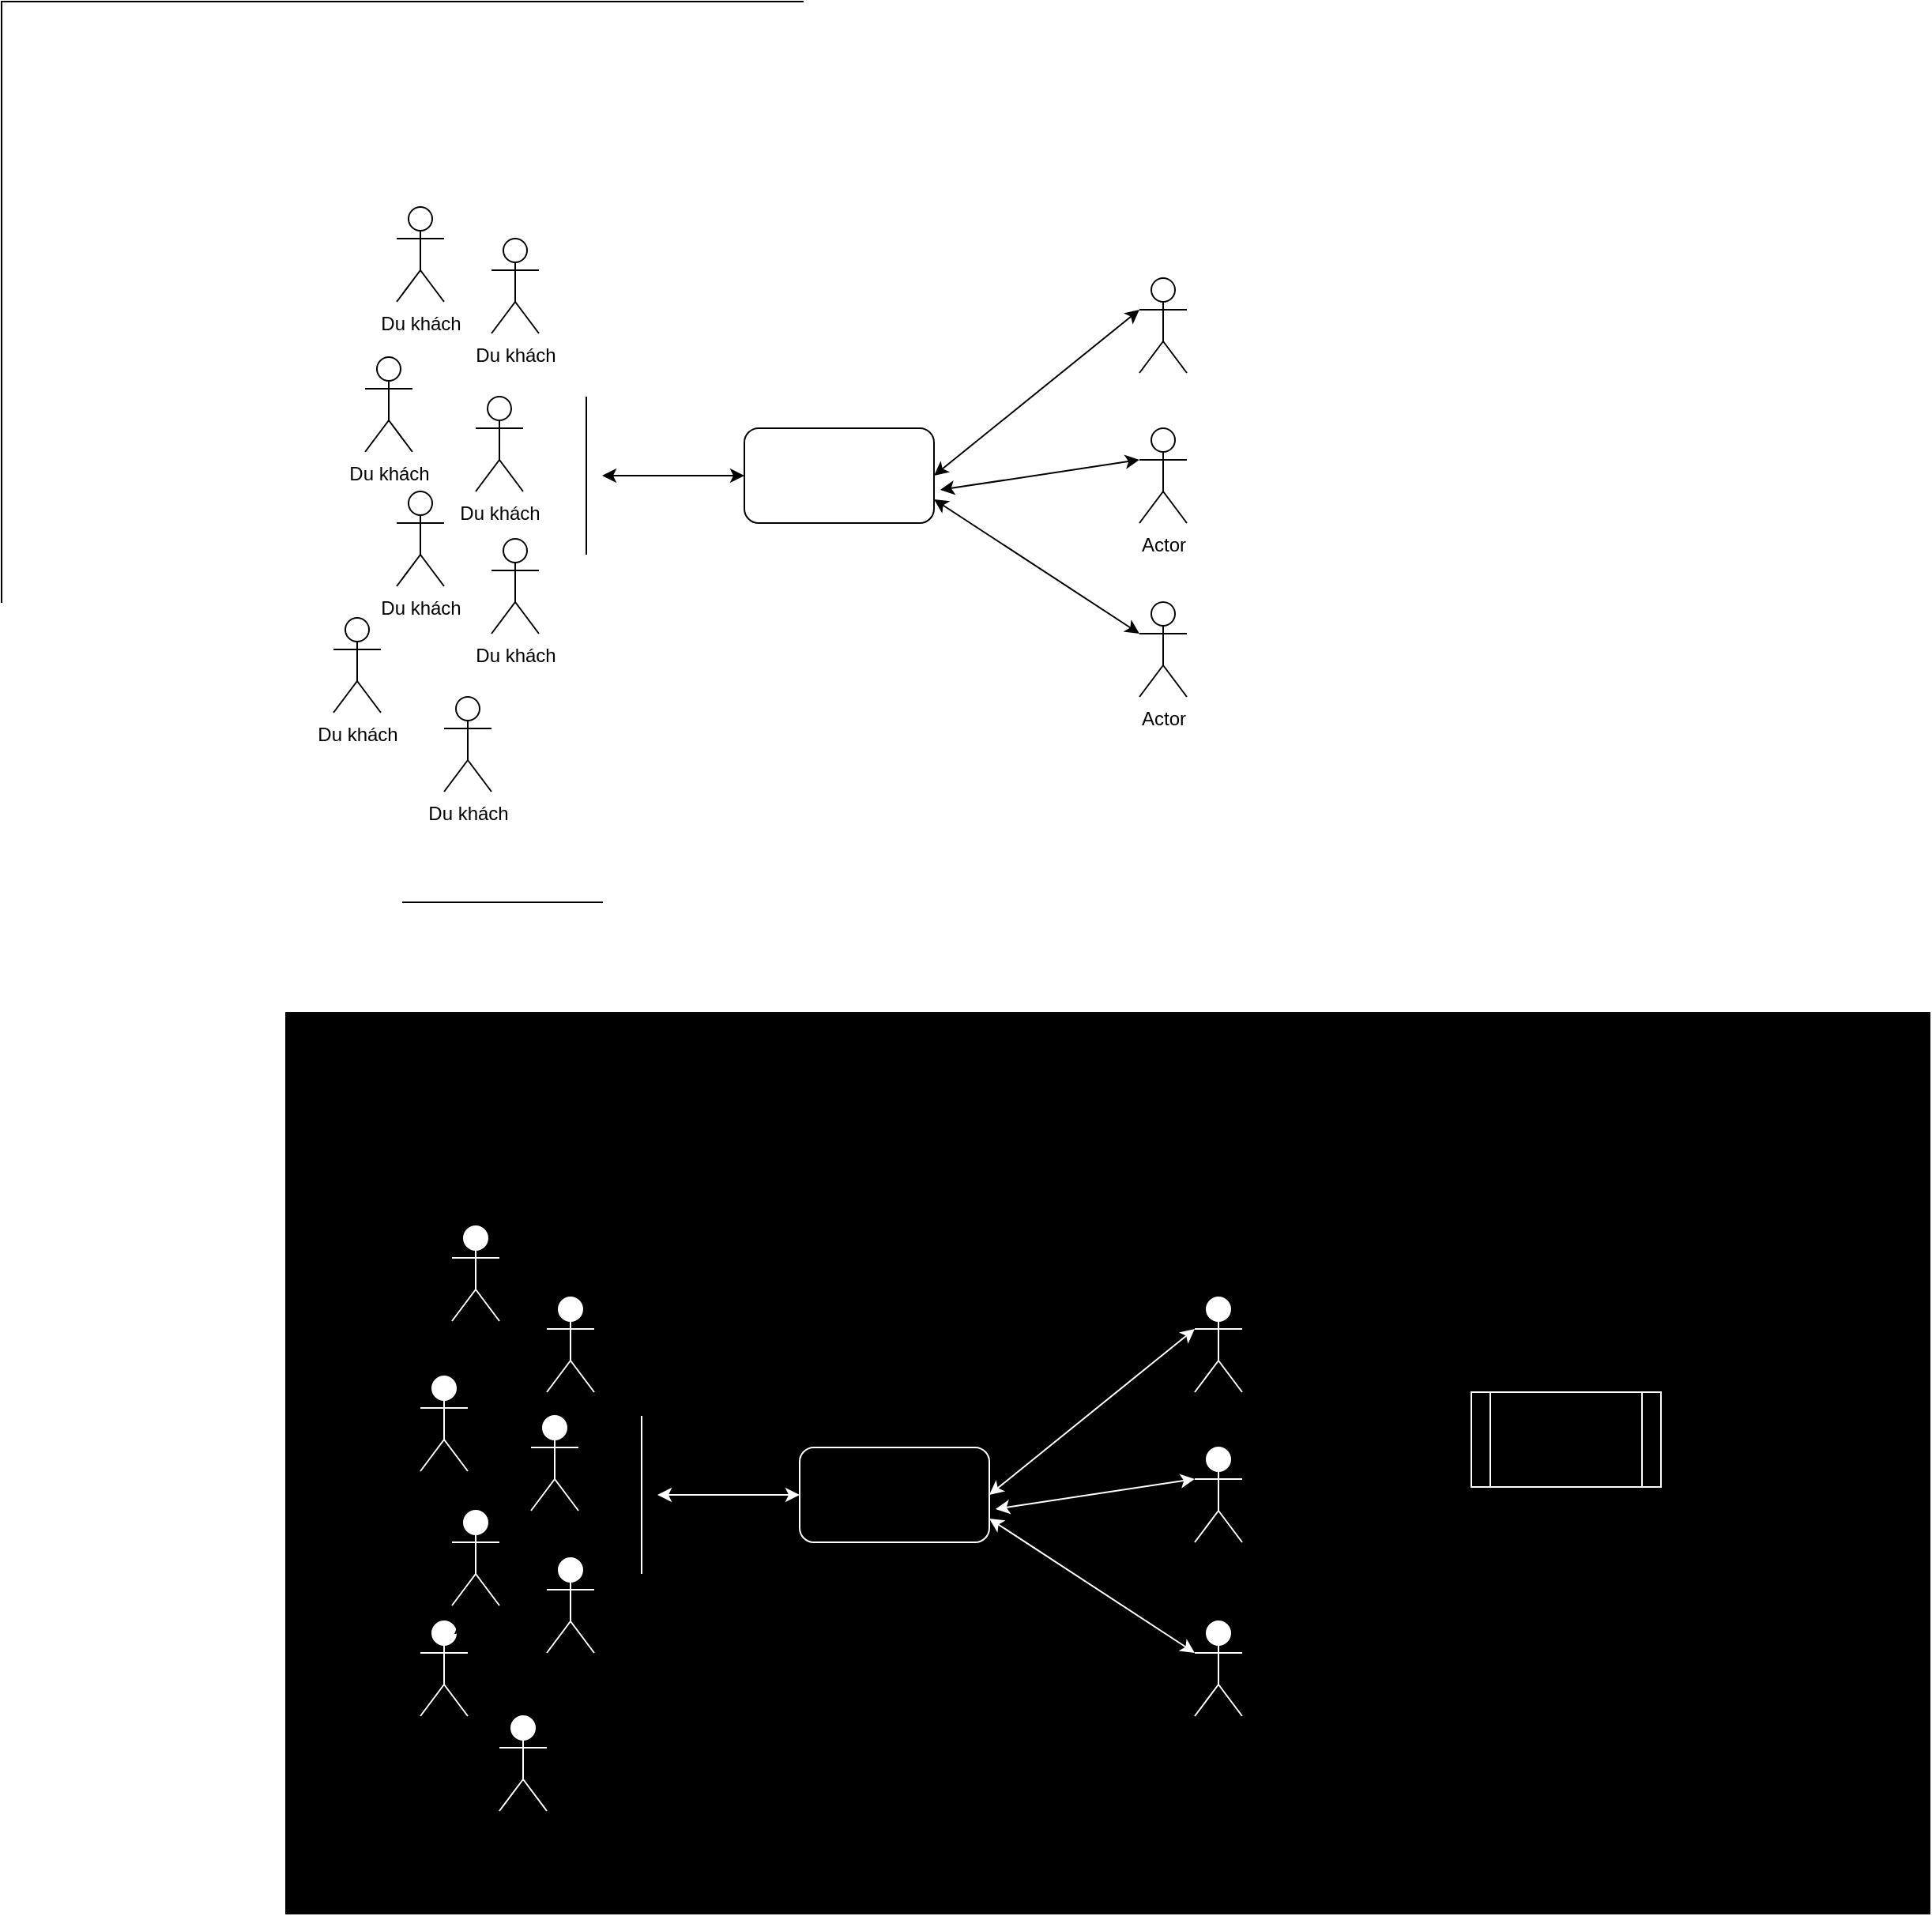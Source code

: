 <mxfile version="24.6.5" type="github">
  <diagram name="Page-1" id="elEsvZVOjZnMp5xaV4e7">
    <mxGraphModel dx="1839" dy="632" grid="1" gridSize="10" guides="1" tooltips="1" connect="1" arrows="1" fold="1" page="1" pageScale="1" pageWidth="850" pageHeight="1100" math="0" shadow="0">
      <root>
        <mxCell id="0" />
        <mxCell id="1" parent="0" />
        <mxCell id="a33XXfckhUlw1D4GEtak-2" value="" style="rounded=0;whiteSpace=wrap;html=1;fillColor=default;" vertex="1" parent="1">
          <mxGeometry x="-760" width="1040" height="570" as="geometry" />
        </mxCell>
        <mxCell id="a33XXfckhUlw1D4GEtak-3" value="Du khách" style="shape=umlActor;verticalLabelPosition=bottom;verticalAlign=top;html=1;outlineConnect=0;strokeColor=#000000;" vertex="1" parent="1">
          <mxGeometry x="-510" y="130" width="30" height="60" as="geometry" />
        </mxCell>
        <mxCell id="a33XXfckhUlw1D4GEtak-4" value="" style="rounded=1;whiteSpace=wrap;html=1;fillColor=none;strokeColor=#000000;" vertex="1" parent="1">
          <mxGeometry x="-290" y="270" width="120" height="60" as="geometry" />
        </mxCell>
        <mxCell id="a33XXfckhUlw1D4GEtak-5" value="" style="shape=umlActor;verticalLabelPosition=bottom;verticalAlign=top;html=1;outlineConnect=0;strokeColor=#000000;" vertex="1" parent="1">
          <mxGeometry x="-40" y="175" width="30" height="60" as="geometry" />
        </mxCell>
        <mxCell id="a33XXfckhUlw1D4GEtak-6" value="Actor" style="shape=umlActor;verticalLabelPosition=bottom;verticalAlign=top;html=1;outlineConnect=0;strokeColor=#000000;" vertex="1" parent="1">
          <mxGeometry x="-40" y="270" width="30" height="60" as="geometry" />
        </mxCell>
        <mxCell id="a33XXfckhUlw1D4GEtak-7" value="Actor" style="shape=umlActor;verticalLabelPosition=bottom;verticalAlign=top;html=1;outlineConnect=0;strokeColor=#000000;" vertex="1" parent="1">
          <mxGeometry x="-40" y="380" width="30" height="60" as="geometry" />
        </mxCell>
        <mxCell id="a33XXfckhUlw1D4GEtak-8" value="Du khách" style="shape=umlActor;verticalLabelPosition=bottom;verticalAlign=top;html=1;outlineConnect=0;strokeColor=#000000;" vertex="1" parent="1">
          <mxGeometry x="-450" y="150" width="30" height="60" as="geometry" />
        </mxCell>
        <mxCell id="a33XXfckhUlw1D4GEtak-9" value="Du khách" style="shape=umlActor;verticalLabelPosition=bottom;verticalAlign=top;html=1;outlineConnect=0;strokeColor=#000000;" vertex="1" parent="1">
          <mxGeometry x="-480" y="440" width="30" height="60" as="geometry" />
        </mxCell>
        <mxCell id="a33XXfckhUlw1D4GEtak-10" value="Du khách" style="shape=umlActor;verticalLabelPosition=bottom;verticalAlign=top;html=1;outlineConnect=0;strokeColor=#000000;" vertex="1" parent="1">
          <mxGeometry x="-450" y="340" width="30" height="60" as="geometry" />
        </mxCell>
        <mxCell id="a33XXfckhUlw1D4GEtak-11" value="Du khách" style="shape=umlActor;verticalLabelPosition=bottom;verticalAlign=top;html=1;outlineConnect=0;strokeColor=#000000;" vertex="1" parent="1">
          <mxGeometry x="-460" y="250" width="30" height="60" as="geometry" />
        </mxCell>
        <mxCell id="a33XXfckhUlw1D4GEtak-12" value="Du khách" style="shape=umlActor;verticalLabelPosition=bottom;verticalAlign=top;html=1;outlineConnect=0;strokeColor=#000000;" vertex="1" parent="1">
          <mxGeometry x="-550" y="390" width="30" height="60" as="geometry" />
        </mxCell>
        <mxCell id="a33XXfckhUlw1D4GEtak-13" value="Du khách" style="shape=umlActor;verticalLabelPosition=bottom;verticalAlign=top;html=1;outlineConnect=0;strokeColor=#000000;" vertex="1" parent="1">
          <mxGeometry x="-510" y="310" width="30" height="60" as="geometry" />
        </mxCell>
        <mxCell id="a33XXfckhUlw1D4GEtak-14" value="Du khách" style="shape=umlActor;verticalLabelPosition=bottom;verticalAlign=top;html=1;outlineConnect=0;strokeColor=#000000;" vertex="1" parent="1">
          <mxGeometry x="-530" y="225" width="30" height="60" as="geometry" />
        </mxCell>
        <mxCell id="a33XXfckhUlw1D4GEtak-18" value="" style="endArrow=none;html=1;rounded=0;strokeColor=#000000;" edge="1" parent="1">
          <mxGeometry width="50" height="50" relative="1" as="geometry">
            <mxPoint x="-390" y="250" as="sourcePoint" />
            <mxPoint x="-390" y="350" as="targetPoint" />
          </mxGeometry>
        </mxCell>
        <mxCell id="a33XXfckhUlw1D4GEtak-20" value="" style="endArrow=classic;startArrow=classic;html=1;rounded=0;exitX=1;exitY=0.5;exitDx=0;exitDy=0;entryX=0;entryY=0.333;entryDx=0;entryDy=0;entryPerimeter=0;strokeColor=#000000;" edge="1" parent="1" source="a33XXfckhUlw1D4GEtak-4" target="a33XXfckhUlw1D4GEtak-5">
          <mxGeometry width="50" height="50" relative="1" as="geometry">
            <mxPoint x="-60" y="410" as="sourcePoint" />
            <mxPoint x="-10" y="360" as="targetPoint" />
          </mxGeometry>
        </mxCell>
        <mxCell id="a33XXfckhUlw1D4GEtak-21" value="" style="endArrow=classic;startArrow=classic;html=1;rounded=0;entryX=0;entryY=0.333;entryDx=0;entryDy=0;entryPerimeter=0;strokeColor=#000000;exitX=1.033;exitY=0.65;exitDx=0;exitDy=0;exitPerimeter=0;" edge="1" parent="1" source="a33XXfckhUlw1D4GEtak-4" target="a33XXfckhUlw1D4GEtak-6">
          <mxGeometry width="50" height="50" relative="1" as="geometry">
            <mxPoint x="-160" y="300" as="sourcePoint" />
            <mxPoint x="-30" y="205" as="targetPoint" />
          </mxGeometry>
        </mxCell>
        <mxCell id="a33XXfckhUlw1D4GEtak-22" value="" style="endArrow=classic;startArrow=classic;html=1;rounded=0;entryX=0;entryY=0.333;entryDx=0;entryDy=0;entryPerimeter=0;strokeColor=#000000;exitX=1;exitY=0.75;exitDx=0;exitDy=0;" edge="1" parent="1" source="a33XXfckhUlw1D4GEtak-4" target="a33XXfckhUlw1D4GEtak-7">
          <mxGeometry width="50" height="50" relative="1" as="geometry">
            <mxPoint x="-150" y="310" as="sourcePoint" />
            <mxPoint x="-30" y="300" as="targetPoint" />
          </mxGeometry>
        </mxCell>
        <mxCell id="a33XXfckhUlw1D4GEtak-23" value="" style="endArrow=classic;startArrow=classic;html=1;rounded=0;entryX=0;entryY=0.5;entryDx=0;entryDy=0;strokeColor=#000000;" edge="1" parent="1" target="a33XXfckhUlw1D4GEtak-4">
          <mxGeometry width="50" height="50" relative="1" as="geometry">
            <mxPoint x="-380" y="300" as="sourcePoint" />
            <mxPoint x="-10" y="360" as="targetPoint" />
          </mxGeometry>
        </mxCell>
        <mxCell id="a33XXfckhUlw1D4GEtak-44" value="" style="rounded=0;whiteSpace=wrap;html=1;fillColor=#000000;" vertex="1" parent="1">
          <mxGeometry x="-580" y="640" width="1040" height="570" as="geometry" />
        </mxCell>
        <mxCell id="a33XXfckhUlw1D4GEtak-45" value="Actor" style="shape=umlActor;verticalLabelPosition=bottom;verticalAlign=top;html=1;outlineConnect=0;strokeColor=#FFFFFF;" vertex="1" parent="1">
          <mxGeometry x="-475" y="775" width="30" height="60" as="geometry" />
        </mxCell>
        <mxCell id="a33XXfckhUlw1D4GEtak-46" value="" style="rounded=1;whiteSpace=wrap;html=1;fillColor=none;strokeColor=#FFFFFF;" vertex="1" parent="1">
          <mxGeometry x="-255" y="915" width="120" height="60" as="geometry" />
        </mxCell>
        <mxCell id="a33XXfckhUlw1D4GEtak-47" value="Actor" style="shape=umlActor;verticalLabelPosition=bottom;verticalAlign=top;html=1;outlineConnect=0;strokeColor=#FFFFFF;" vertex="1" parent="1">
          <mxGeometry x="-5" y="820" width="30" height="60" as="geometry" />
        </mxCell>
        <mxCell id="a33XXfckhUlw1D4GEtak-48" value="Actor" style="shape=umlActor;verticalLabelPosition=bottom;verticalAlign=top;html=1;outlineConnect=0;strokeColor=#FFFFFF;" vertex="1" parent="1">
          <mxGeometry x="-5" y="915" width="30" height="60" as="geometry" />
        </mxCell>
        <mxCell id="a33XXfckhUlw1D4GEtak-49" value="Actor" style="shape=umlActor;verticalLabelPosition=bottom;verticalAlign=top;html=1;outlineConnect=0;strokeColor=#FFFFFF;" vertex="1" parent="1">
          <mxGeometry x="-5" y="1025" width="30" height="60" as="geometry" />
        </mxCell>
        <mxCell id="a33XXfckhUlw1D4GEtak-50" value="Actor" style="shape=umlActor;verticalLabelPosition=bottom;verticalAlign=top;html=1;outlineConnect=0;strokeColor=#FFFFFF;" vertex="1" parent="1">
          <mxGeometry x="-415" y="820" width="30" height="60" as="geometry" />
        </mxCell>
        <mxCell id="a33XXfckhUlw1D4GEtak-51" value="Actor" style="shape=umlActor;verticalLabelPosition=bottom;verticalAlign=top;html=1;outlineConnect=0;strokeColor=#FFFFFF;" vertex="1" parent="1">
          <mxGeometry x="-445" y="1085" width="30" height="60" as="geometry" />
        </mxCell>
        <mxCell id="a33XXfckhUlw1D4GEtak-52" value="Actor" style="shape=umlActor;verticalLabelPosition=bottom;verticalAlign=top;html=1;outlineConnect=0;strokeColor=#FFFFFF;" vertex="1" parent="1">
          <mxGeometry x="-415" y="985" width="30" height="60" as="geometry" />
        </mxCell>
        <mxCell id="a33XXfckhUlw1D4GEtak-53" value="Actor" style="shape=umlActor;verticalLabelPosition=bottom;verticalAlign=top;html=1;outlineConnect=0;strokeColor=#FFFFFF;" vertex="1" parent="1">
          <mxGeometry x="-425" y="895" width="30" height="60" as="geometry" />
        </mxCell>
        <mxCell id="a33XXfckhUlw1D4GEtak-54" value="Actor" style="shape=umlActor;verticalLabelPosition=bottom;verticalAlign=top;html=1;outlineConnect=0;strokeColor=#FFFFFF;" vertex="1" parent="1">
          <mxGeometry x="-495" y="1025" width="30" height="60" as="geometry" />
        </mxCell>
        <mxCell id="a33XXfckhUlw1D4GEtak-55" value="Actor" style="shape=umlActor;verticalLabelPosition=bottom;verticalAlign=top;html=1;outlineConnect=0;strokeColor=#FFFFFF;" vertex="1" parent="1">
          <mxGeometry x="-475" y="955" width="30" height="60" as="geometry" />
        </mxCell>
        <mxCell id="a33XXfckhUlw1D4GEtak-56" value="Actor" style="shape=umlActor;verticalLabelPosition=bottom;verticalAlign=top;html=1;outlineConnect=0;strokeColor=#FFFFFF;" vertex="1" parent="1">
          <mxGeometry x="-495" y="870" width="30" height="60" as="geometry" />
        </mxCell>
        <mxCell id="a33XXfckhUlw1D4GEtak-57" value="" style="endArrow=none;html=1;rounded=0;strokeColor=#FFFFFF;" edge="1" parent="1">
          <mxGeometry width="50" height="50" relative="1" as="geometry">
            <mxPoint x="-355" y="895" as="sourcePoint" />
            <mxPoint x="-355" y="995" as="targetPoint" />
          </mxGeometry>
        </mxCell>
        <mxCell id="a33XXfckhUlw1D4GEtak-58" value="" style="endArrow=classic;startArrow=classic;html=1;rounded=0;exitX=1;exitY=0.5;exitDx=0;exitDy=0;entryX=0;entryY=0.333;entryDx=0;entryDy=0;entryPerimeter=0;strokeColor=#FFFFFF;" edge="1" parent="1" source="a33XXfckhUlw1D4GEtak-46" target="a33XXfckhUlw1D4GEtak-47">
          <mxGeometry width="50" height="50" relative="1" as="geometry">
            <mxPoint x="-25" y="1055" as="sourcePoint" />
            <mxPoint x="25" y="1005" as="targetPoint" />
          </mxGeometry>
        </mxCell>
        <mxCell id="a33XXfckhUlw1D4GEtak-59" value="" style="endArrow=classic;startArrow=classic;html=1;rounded=0;entryX=0;entryY=0.333;entryDx=0;entryDy=0;entryPerimeter=0;strokeColor=#FFFFFF;exitX=1.033;exitY=0.65;exitDx=0;exitDy=0;exitPerimeter=0;" edge="1" parent="1" source="a33XXfckhUlw1D4GEtak-46" target="a33XXfckhUlw1D4GEtak-48">
          <mxGeometry width="50" height="50" relative="1" as="geometry">
            <mxPoint x="-125" y="945" as="sourcePoint" />
            <mxPoint x="5" y="850" as="targetPoint" />
          </mxGeometry>
        </mxCell>
        <mxCell id="a33XXfckhUlw1D4GEtak-60" value="" style="endArrow=classic;startArrow=classic;html=1;rounded=0;entryX=0;entryY=0.333;entryDx=0;entryDy=0;entryPerimeter=0;strokeColor=#FFFFFF;exitX=1;exitY=0.75;exitDx=0;exitDy=0;" edge="1" parent="1" source="a33XXfckhUlw1D4GEtak-46" target="a33XXfckhUlw1D4GEtak-49">
          <mxGeometry width="50" height="50" relative="1" as="geometry">
            <mxPoint x="-115" y="955" as="sourcePoint" />
            <mxPoint x="5" y="945" as="targetPoint" />
          </mxGeometry>
        </mxCell>
        <mxCell id="a33XXfckhUlw1D4GEtak-61" value="" style="endArrow=classic;startArrow=classic;html=1;rounded=0;entryX=0;entryY=0.5;entryDx=0;entryDy=0;strokeColor=#FFFFFF;" edge="1" parent="1" target="a33XXfckhUlw1D4GEtak-46">
          <mxGeometry width="50" height="50" relative="1" as="geometry">
            <mxPoint x="-345" y="945" as="sourcePoint" />
            <mxPoint x="25" y="1005" as="targetPoint" />
          </mxGeometry>
        </mxCell>
        <mxCell id="a33XXfckhUlw1D4GEtak-62" value="" style="shape=process;whiteSpace=wrap;html=1;backgroundOutline=1;fillColor=none;strokeColor=#FFFFFF;" vertex="1" parent="1">
          <mxGeometry x="170" y="880" width="120" height="60" as="geometry" />
        </mxCell>
      </root>
    </mxGraphModel>
  </diagram>
</mxfile>
